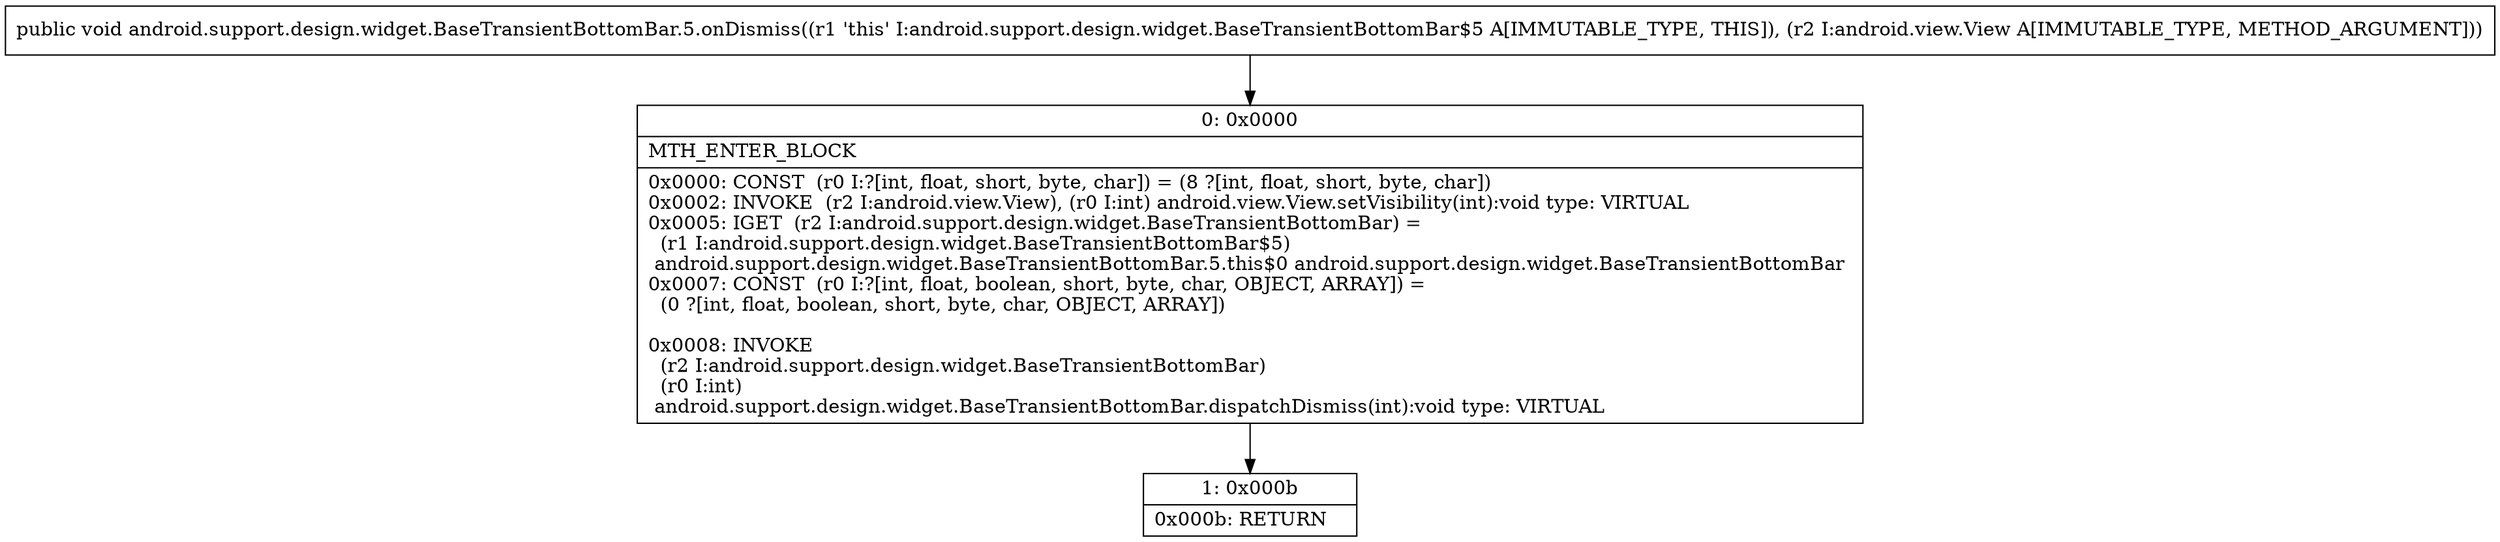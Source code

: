 digraph "CFG forandroid.support.design.widget.BaseTransientBottomBar.5.onDismiss(Landroid\/view\/View;)V" {
Node_0 [shape=record,label="{0\:\ 0x0000|MTH_ENTER_BLOCK\l|0x0000: CONST  (r0 I:?[int, float, short, byte, char]) = (8 ?[int, float, short, byte, char]) \l0x0002: INVOKE  (r2 I:android.view.View), (r0 I:int) android.view.View.setVisibility(int):void type: VIRTUAL \l0x0005: IGET  (r2 I:android.support.design.widget.BaseTransientBottomBar) = \l  (r1 I:android.support.design.widget.BaseTransientBottomBar$5)\l android.support.design.widget.BaseTransientBottomBar.5.this$0 android.support.design.widget.BaseTransientBottomBar \l0x0007: CONST  (r0 I:?[int, float, boolean, short, byte, char, OBJECT, ARRAY]) = \l  (0 ?[int, float, boolean, short, byte, char, OBJECT, ARRAY])\l \l0x0008: INVOKE  \l  (r2 I:android.support.design.widget.BaseTransientBottomBar)\l  (r0 I:int)\l android.support.design.widget.BaseTransientBottomBar.dispatchDismiss(int):void type: VIRTUAL \l}"];
Node_1 [shape=record,label="{1\:\ 0x000b|0x000b: RETURN   \l}"];
MethodNode[shape=record,label="{public void android.support.design.widget.BaseTransientBottomBar.5.onDismiss((r1 'this' I:android.support.design.widget.BaseTransientBottomBar$5 A[IMMUTABLE_TYPE, THIS]), (r2 I:android.view.View A[IMMUTABLE_TYPE, METHOD_ARGUMENT])) }"];
MethodNode -> Node_0;
Node_0 -> Node_1;
}

